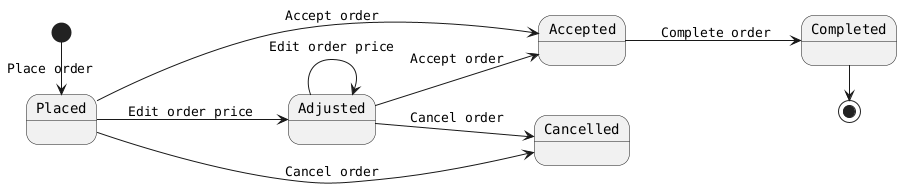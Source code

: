 @startuml

left to right direction

scale max 1024 width
scale max 800 height

skinparam defaultFontName Monospaced
skinparam shadowing false

[*] -> Placed : Place order
Placed --> Adjusted : Edit order price
Placed --> Accepted : Accept order
Placed --> Cancelled : Cancel order
Adjusted --> Adjusted : Edit order price
Adjusted --> Accepted : Accept order
Adjusted --> Cancelled : Cancel order
Accepted --> Completed : Complete order
Completed -> [*]

@enduml